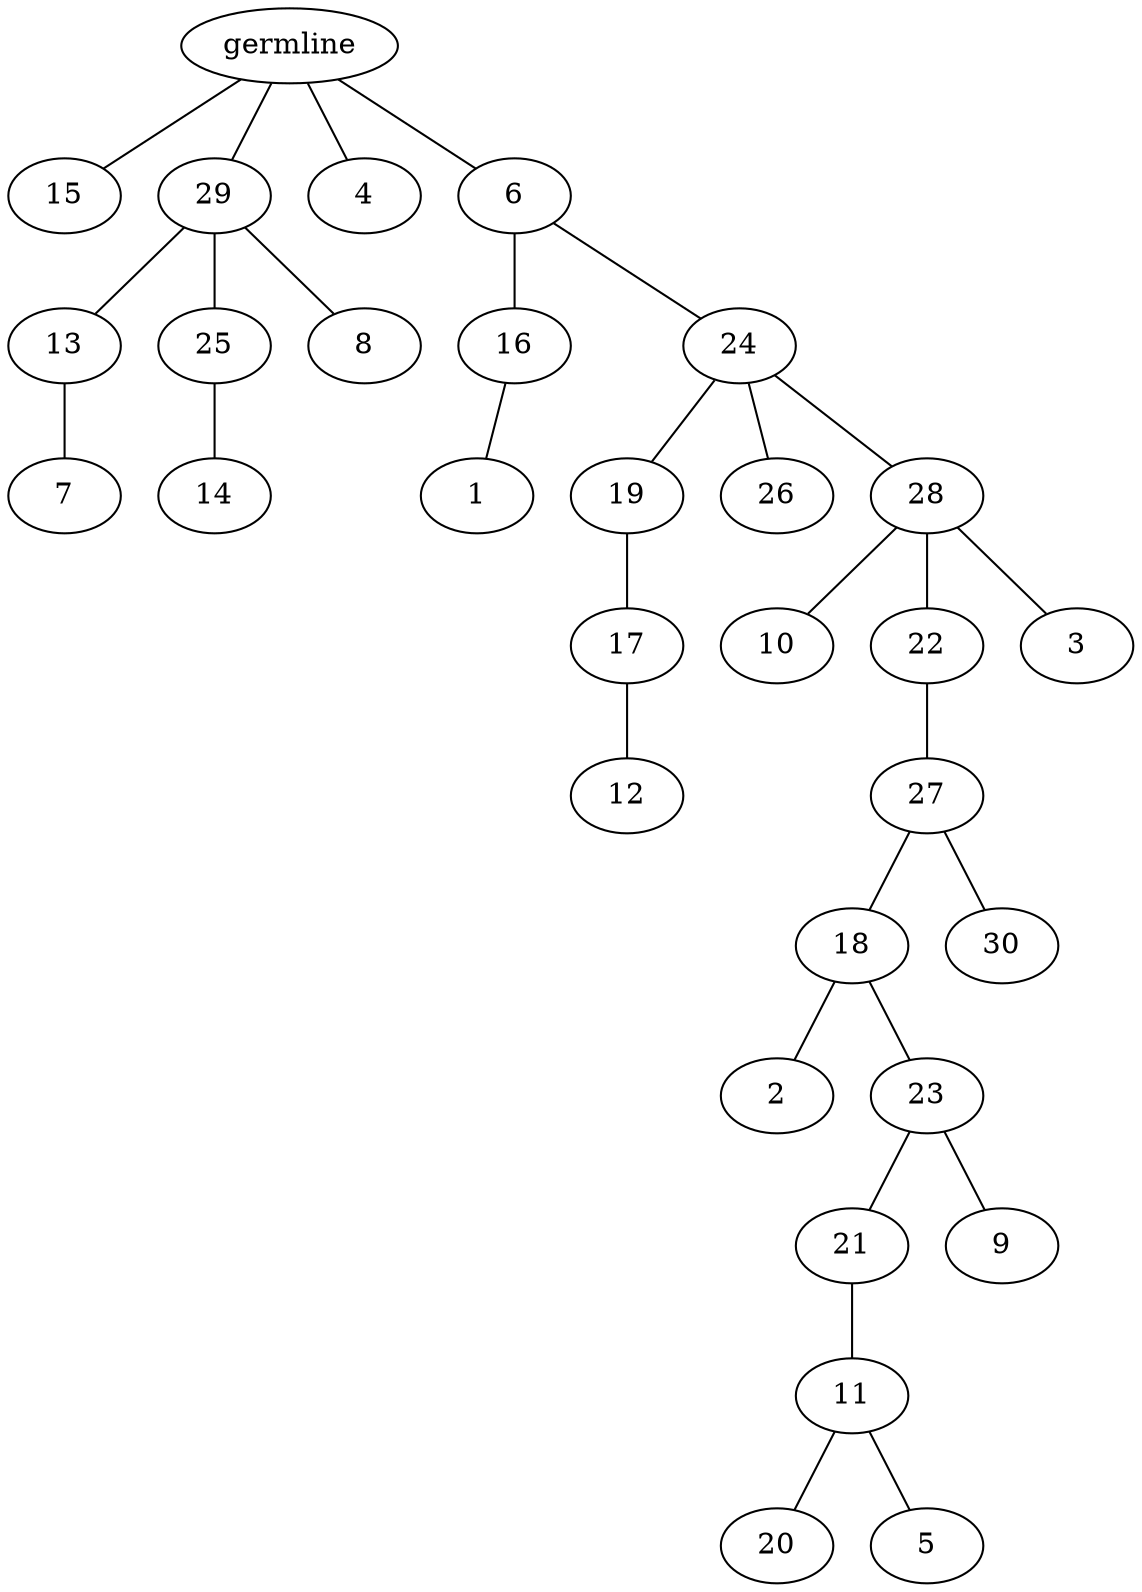 graph tree {
    "140667222416400" [label="germline"];
    "140667232014736" [label="15"];
    "140667232016608" [label="29"];
    "140667218921168" [label="13"];
    "140667218919584" [label="7"];
    "140667218921648" [label="25"];
    "140667218920832" [label="14"];
    "140667218922464" [label="8"];
    "140667232018192" [label="4"];
    "140667218920448" [label="6"];
    "140667218922560" [label="16"];
    "140667218919488" [label="1"];
    "140667218921072" [label="24"];
    "140667218922896" [label="19"];
    "140667218921360" [label="17"];
    "140667218921264" [label="12"];
    "140667218921120" [label="26"];
    "140667218923328" [label="28"];
    "140667232015936" [label="10"];
    "140667229705648" [label="22"];
    "140667229706080" [label="27"];
    "140667229707616" [label="18"];
    "140667229707520" [label="2"];
    "140667229706848" [label="23"];
    "140667229704352" [label="21"];
    "140667229704640" [label="11"];
    "140667229705360" [label="20"];
    "140667229704976" [label="5"];
    "140667229706128" [label="9"];
    "140667229705600" [label="30"];
    "140667229704688" [label="3"];
    "140667222416400" -- "140667232014736";
    "140667222416400" -- "140667232016608";
    "140667222416400" -- "140667232018192";
    "140667222416400" -- "140667218920448";
    "140667232016608" -- "140667218921168";
    "140667232016608" -- "140667218921648";
    "140667232016608" -- "140667218922464";
    "140667218921168" -- "140667218919584";
    "140667218921648" -- "140667218920832";
    "140667218920448" -- "140667218922560";
    "140667218920448" -- "140667218921072";
    "140667218922560" -- "140667218919488";
    "140667218921072" -- "140667218922896";
    "140667218921072" -- "140667218921120";
    "140667218921072" -- "140667218923328";
    "140667218922896" -- "140667218921360";
    "140667218921360" -- "140667218921264";
    "140667218923328" -- "140667232015936";
    "140667218923328" -- "140667229705648";
    "140667218923328" -- "140667229704688";
    "140667229705648" -- "140667229706080";
    "140667229706080" -- "140667229707616";
    "140667229706080" -- "140667229705600";
    "140667229707616" -- "140667229707520";
    "140667229707616" -- "140667229706848";
    "140667229706848" -- "140667229704352";
    "140667229706848" -- "140667229706128";
    "140667229704352" -- "140667229704640";
    "140667229704640" -- "140667229705360";
    "140667229704640" -- "140667229704976";
}
